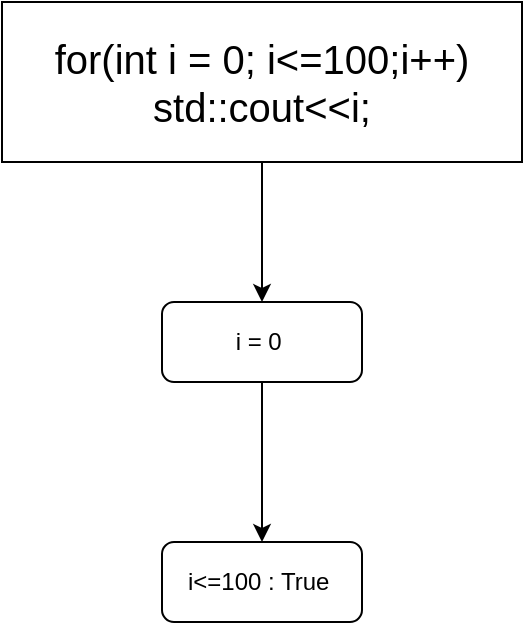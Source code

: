 <mxfile version="24.7.17">
  <diagram id="C5RBs43oDa-KdzZeNtuy" name="Page-1">
    <mxGraphModel dx="1434" dy="738" grid="1" gridSize="10" guides="1" tooltips="1" connect="1" arrows="1" fold="1" page="1" pageScale="1" pageWidth="827" pageHeight="1169" math="0" shadow="0">
      <root>
        <mxCell id="WIyWlLk6GJQsqaUBKTNV-0" />
        <mxCell id="WIyWlLk6GJQsqaUBKTNV-1" parent="WIyWlLk6GJQsqaUBKTNV-0" />
        <mxCell id="bN-U2qPbiVQ-y4dqBJc6-2" value="" style="edgeStyle=orthogonalEdgeStyle;rounded=0;orthogonalLoop=1;jettySize=auto;html=1;" edge="1" parent="WIyWlLk6GJQsqaUBKTNV-1" source="bN-U2qPbiVQ-y4dqBJc6-0" target="bN-U2qPbiVQ-y4dqBJc6-1">
          <mxGeometry relative="1" as="geometry" />
        </mxCell>
        <mxCell id="bN-U2qPbiVQ-y4dqBJc6-0" value="&lt;font style=&quot;font-size: 20px;&quot;&gt;for(int i = 0; i&amp;lt;=100;i++)&lt;/font&gt;&lt;div&gt;&lt;span style=&quot;font-size: 20px;&quot;&gt;std::cout&amp;lt;&amp;lt;i;&lt;/span&gt;&lt;/div&gt;" style="rounded=0;whiteSpace=wrap;html=1;" vertex="1" parent="WIyWlLk6GJQsqaUBKTNV-1">
          <mxGeometry x="90" y="60" width="260" height="80" as="geometry" />
        </mxCell>
        <mxCell id="bN-U2qPbiVQ-y4dqBJc6-4" value="" style="edgeStyle=orthogonalEdgeStyle;rounded=0;orthogonalLoop=1;jettySize=auto;html=1;" edge="1" parent="WIyWlLk6GJQsqaUBKTNV-1" source="bN-U2qPbiVQ-y4dqBJc6-1" target="bN-U2qPbiVQ-y4dqBJc6-3">
          <mxGeometry relative="1" as="geometry" />
        </mxCell>
        <mxCell id="bN-U2qPbiVQ-y4dqBJc6-1" value="i = 0&lt;font data-immersive-translate-loading-id=&quot;1&quot; lang=&quot;zh-CN&quot; translate=&quot;no&quot; class=&quot;notranslate immersive-translate-target-wrapper&quot;&gt;&amp;nbsp; &lt;font class=&quot;immersive-translate-loading-spinner notranslate&quot;&gt;&lt;/font&gt;&lt;/font&gt;" style="rounded=1;whiteSpace=wrap;html=1;" vertex="1" parent="WIyWlLk6GJQsqaUBKTNV-1">
          <mxGeometry x="170" y="210" width="100" height="40" as="geometry" />
        </mxCell>
        <mxCell id="bN-U2qPbiVQ-y4dqBJc6-3" value="i&amp;lt;=100 : True&lt;font data-immersive-translate-loading-id=&quot;1&quot; lang=&quot;zh-CN&quot; translate=&quot;no&quot; class=&quot;notranslate immersive-translate-target-wrapper&quot;&gt;&amp;nbsp; &lt;font class=&quot;immersive-translate-loading-spinner notranslate&quot;&gt;&lt;/font&gt;&lt;/font&gt;" style="rounded=1;whiteSpace=wrap;html=1;" vertex="1" parent="WIyWlLk6GJQsqaUBKTNV-1">
          <mxGeometry x="170" y="330" width="100" height="40" as="geometry" />
        </mxCell>
      </root>
    </mxGraphModel>
  </diagram>
</mxfile>
